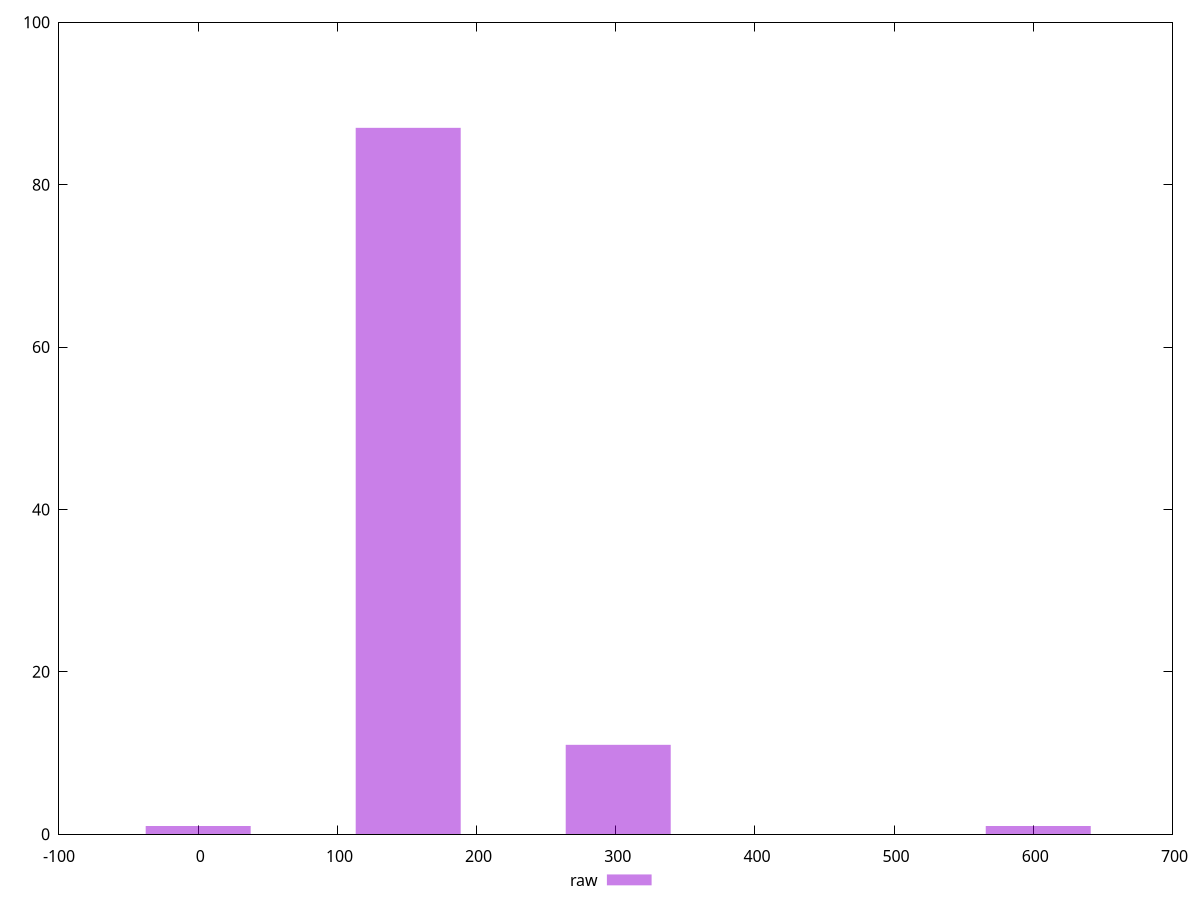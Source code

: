 reset
set terminal svg size 640, 490 enhanced background rgb 'white'
set output "report_00007_2020-12-11T15:55:29.892Z/uses-http2/samples/pages+cached/raw/histogram.svg"

$raw <<EOF
603.5477975860749 1
150.88694939651873 87
0 1
301.77389879303746 11
EOF

set key outside below
set boxwidth 75.44347469825937
set yrange [0:100]
set style fill transparent solid 0.5 noborder

plot \
  $raw title "raw" with boxes, \


reset